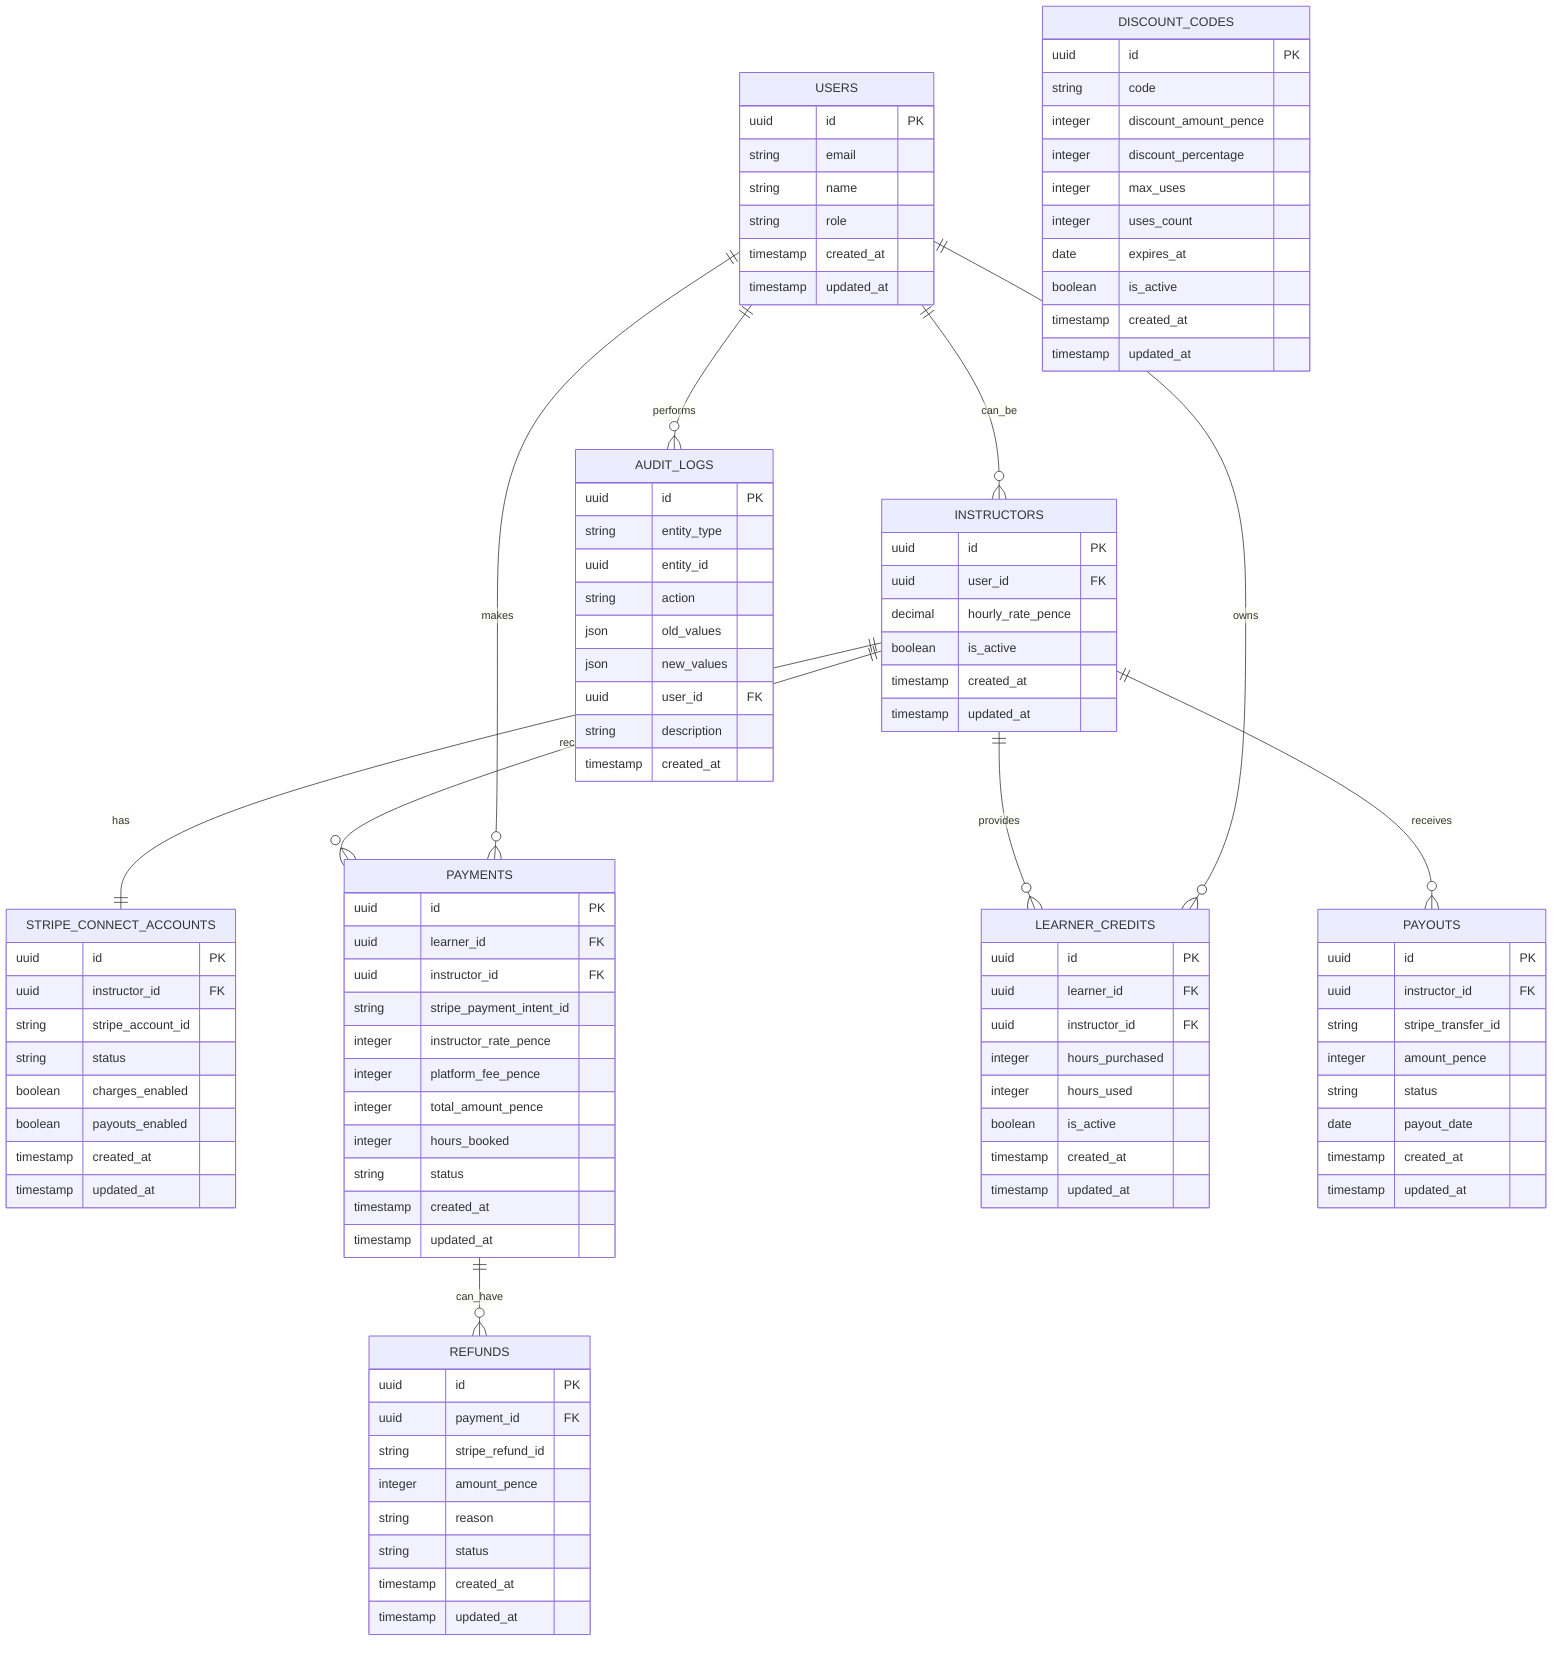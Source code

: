 erDiagram
    USERS {
        uuid id PK
        string email
        string name
        string role
        timestamp created_at
        timestamp updated_at
    }
    
    INSTRUCTORS {
        uuid id PK
        uuid user_id FK
        decimal hourly_rate_pence
        boolean is_active
        timestamp created_at
        timestamp updated_at
    }
    
    STRIPE_CONNECT_ACCOUNTS {
        uuid id PK
        uuid instructor_id FK
        string stripe_account_id
        string status
        boolean charges_enabled
        boolean payouts_enabled
        timestamp created_at
        timestamp updated_at
    }
    
    PAYMENTS {
        uuid id PK
        uuid learner_id FK
        uuid instructor_id FK
        string stripe_payment_intent_id
        integer instructor_rate_pence
        integer platform_fee_pence
        integer total_amount_pence
        integer hours_booked
        string status
        timestamp created_at
        timestamp updated_at
    }
    
    LEARNER_CREDITS {
        uuid id PK
        uuid learner_id FK
        uuid instructor_id FK
        integer hours_purchased
        integer hours_used
        boolean is_active
        timestamp created_at
        timestamp updated_at
    }
    
    PAYOUTS {
        uuid id PK
        uuid instructor_id FK
        string stripe_transfer_id
        integer amount_pence
        string status
        date payout_date
        timestamp created_at
        timestamp updated_at
    }
    
    REFUNDS {
        uuid id PK
        uuid payment_id FK
        string stripe_refund_id
        integer amount_pence
        string reason
        string status
        timestamp created_at
        timestamp updated_at
    }
    
    DISCOUNT_CODES {
        uuid id PK
        string code
        integer discount_amount_pence
        integer discount_percentage
        integer max_uses
        integer uses_count
        date expires_at
        boolean is_active
        timestamp created_at
        timestamp updated_at
    }
    
    AUDIT_LOGS {
        uuid id PK
        string entity_type
        uuid entity_id
        string action
        json old_values
        json new_values
        uuid user_id FK
        string description
        timestamp created_at
    }

    USERS ||--o{ INSTRUCTORS : "can_be"
    INSTRUCTORS ||--|| STRIPE_CONNECT_ACCOUNTS : "has"
    INSTRUCTORS ||--o{ PAYMENTS : "receives"
    INSTRUCTORS ||--o{ LEARNER_CREDITS : "provides"
    INSTRUCTORS ||--o{ PAYOUTS : "receives"
    USERS ||--o{ PAYMENTS : "makes"
    USERS ||--o{ LEARNER_CREDITS : "owns"
    PAYMENTS ||--o{ REFUNDS : "can_have"
    USERS ||--o{ AUDIT_LOGS : "performs"